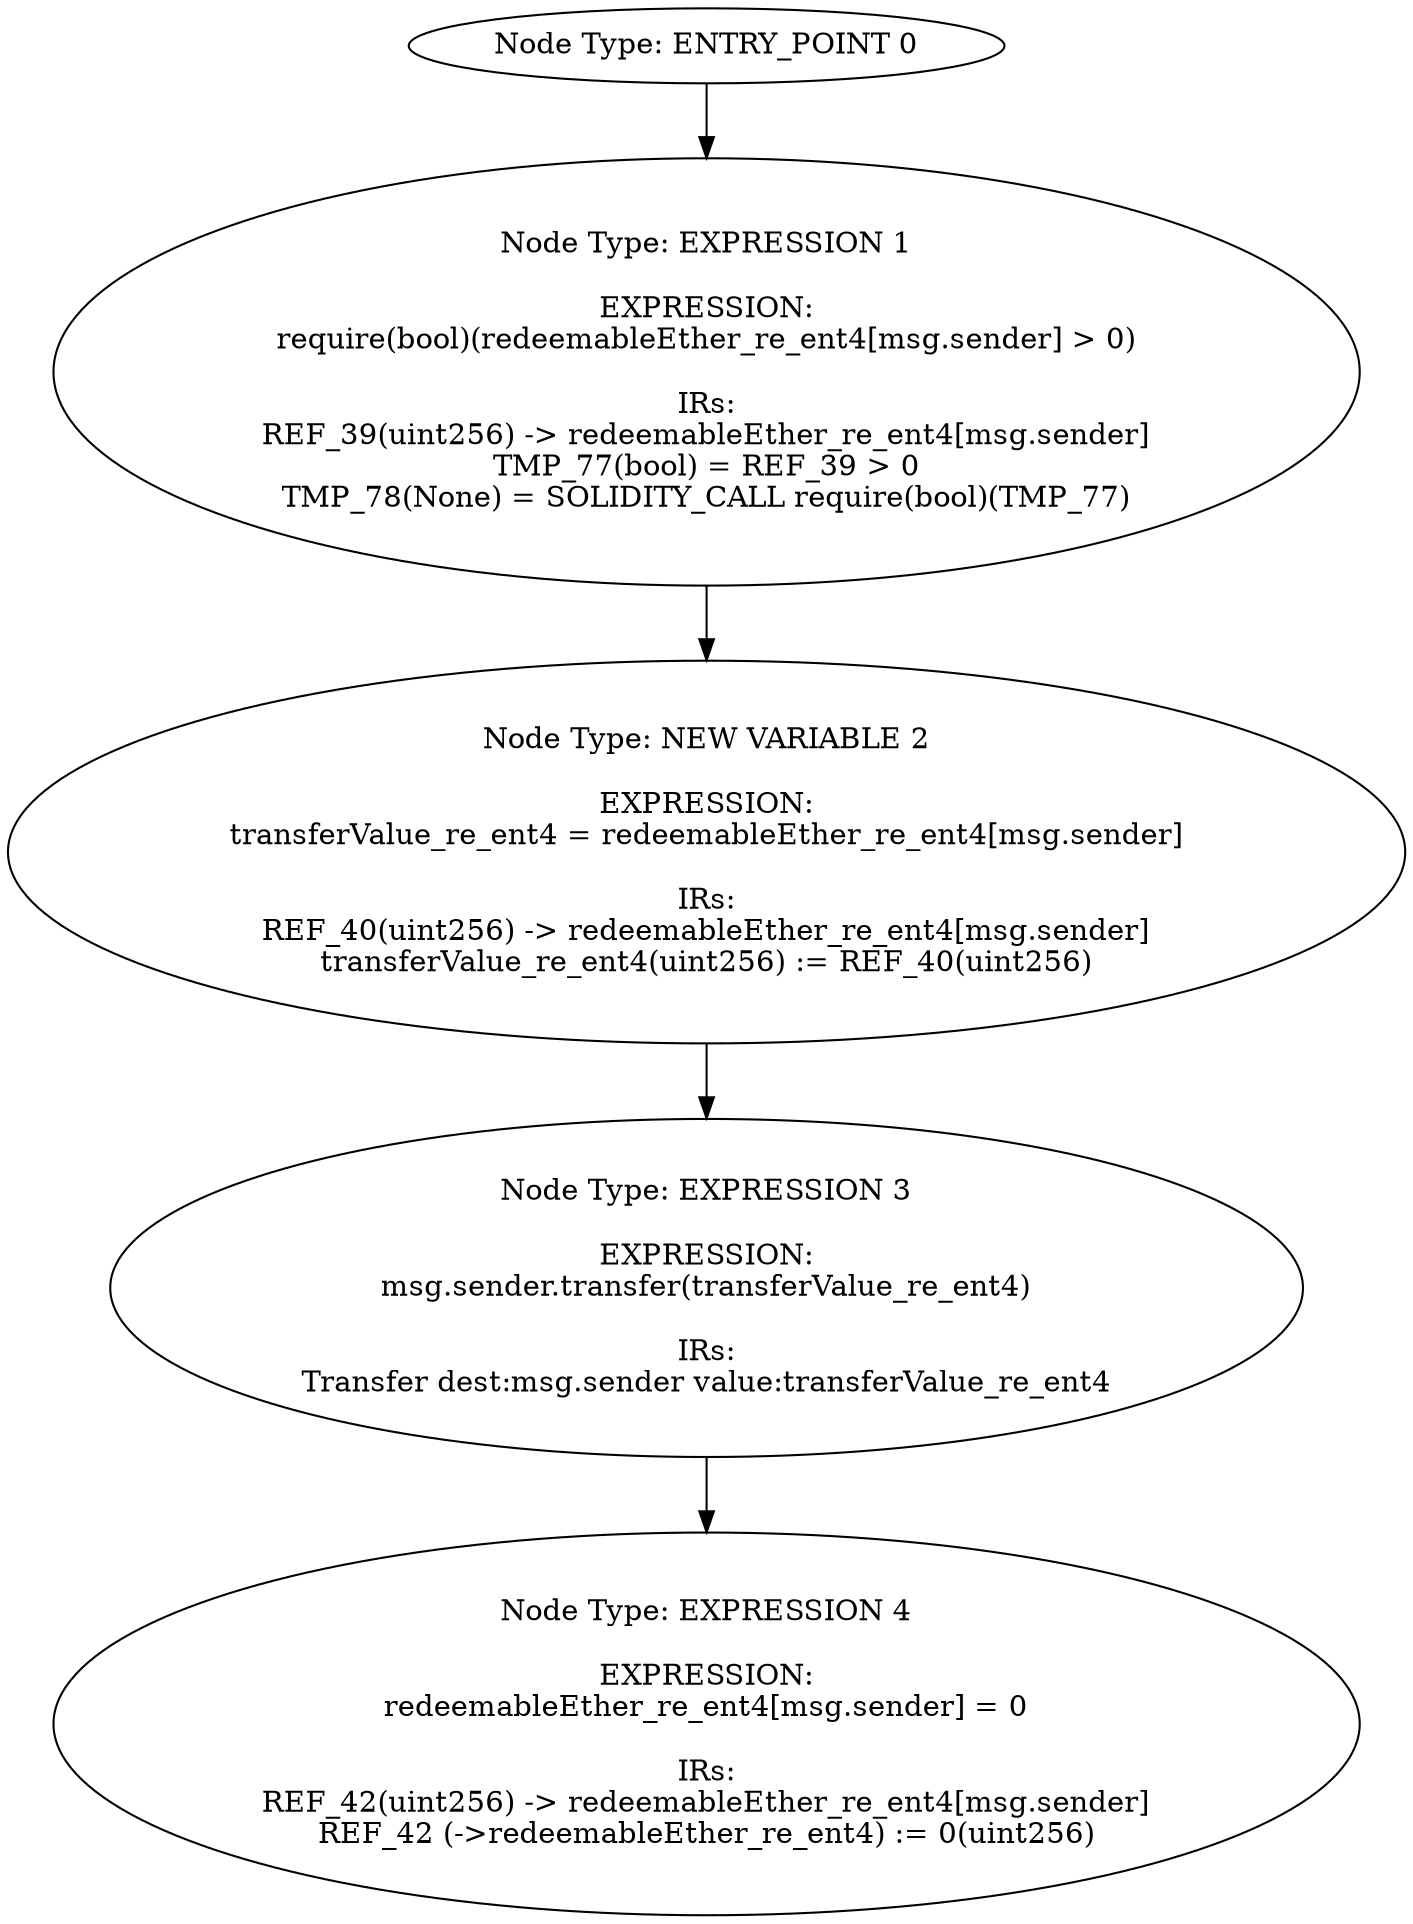 digraph{
0[label="Node Type: ENTRY_POINT 0
"];
0->1;
1[label="Node Type: EXPRESSION 1

EXPRESSION:
require(bool)(redeemableEther_re_ent4[msg.sender] > 0)

IRs:
REF_39(uint256) -> redeemableEther_re_ent4[msg.sender]
TMP_77(bool) = REF_39 > 0
TMP_78(None) = SOLIDITY_CALL require(bool)(TMP_77)"];
1->2;
2[label="Node Type: NEW VARIABLE 2

EXPRESSION:
transferValue_re_ent4 = redeemableEther_re_ent4[msg.sender]

IRs:
REF_40(uint256) -> redeemableEther_re_ent4[msg.sender]
transferValue_re_ent4(uint256) := REF_40(uint256)"];
2->3;
3[label="Node Type: EXPRESSION 3

EXPRESSION:
msg.sender.transfer(transferValue_re_ent4)

IRs:
Transfer dest:msg.sender value:transferValue_re_ent4"];
3->4;
4[label="Node Type: EXPRESSION 4

EXPRESSION:
redeemableEther_re_ent4[msg.sender] = 0

IRs:
REF_42(uint256) -> redeemableEther_re_ent4[msg.sender]
REF_42 (->redeemableEther_re_ent4) := 0(uint256)"];
}
